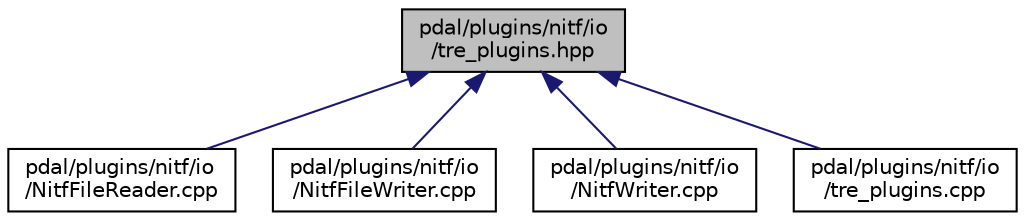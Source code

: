 digraph "pdal/plugins/nitf/io/tre_plugins.hpp"
{
  edge [fontname="Helvetica",fontsize="10",labelfontname="Helvetica",labelfontsize="10"];
  node [fontname="Helvetica",fontsize="10",shape=record];
  Node1 [label="pdal/plugins/nitf/io\l/tre_plugins.hpp",height=0.2,width=0.4,color="black", fillcolor="grey75", style="filled", fontcolor="black"];
  Node1 -> Node2 [dir="back",color="midnightblue",fontsize="10",style="solid",fontname="Helvetica"];
  Node2 [label="pdal/plugins/nitf/io\l/NitfFileReader.cpp",height=0.2,width=0.4,color="black", fillcolor="white", style="filled",URL="$NitfFileReader_8cpp.html"];
  Node1 -> Node3 [dir="back",color="midnightblue",fontsize="10",style="solid",fontname="Helvetica"];
  Node3 [label="pdal/plugins/nitf/io\l/NitfFileWriter.cpp",height=0.2,width=0.4,color="black", fillcolor="white", style="filled",URL="$NitfFileWriter_8cpp.html"];
  Node1 -> Node4 [dir="back",color="midnightblue",fontsize="10",style="solid",fontname="Helvetica"];
  Node4 [label="pdal/plugins/nitf/io\l/NitfWriter.cpp",height=0.2,width=0.4,color="black", fillcolor="white", style="filled",URL="$NitfWriter_8cpp.html"];
  Node1 -> Node5 [dir="back",color="midnightblue",fontsize="10",style="solid",fontname="Helvetica"];
  Node5 [label="pdal/plugins/nitf/io\l/tre_plugins.cpp",height=0.2,width=0.4,color="black", fillcolor="white", style="filled",URL="$tre__plugins_8cpp.html"];
}
